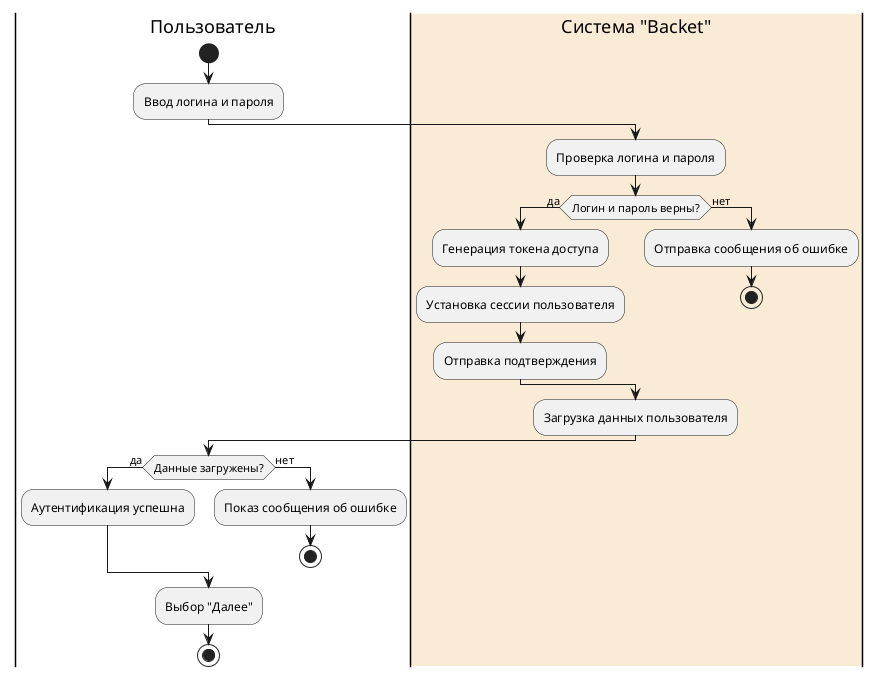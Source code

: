 @startuml
|Пользователь|
start
:Ввод логина и пароля;
|#AntiqueWhite|Система "Backet"|
:Проверка логина и пароля;
if (Логин и пароль верны?) then (да)
  :Генерация токена доступа;
  :Установка сессии пользователя;
  :Отправка подтверждения;
else (нет)
  :Отправка сообщения об ошибке;
  stop
endif
:Загрузка данных пользователя;
|Пользователь|
if (Данные загружены?) then (да)
  :Аутентификация успешна;
else (нет)
  :Показ сообщения об ошибке;
  stop
endif
:Выбор "Далее";
stop
@enduml